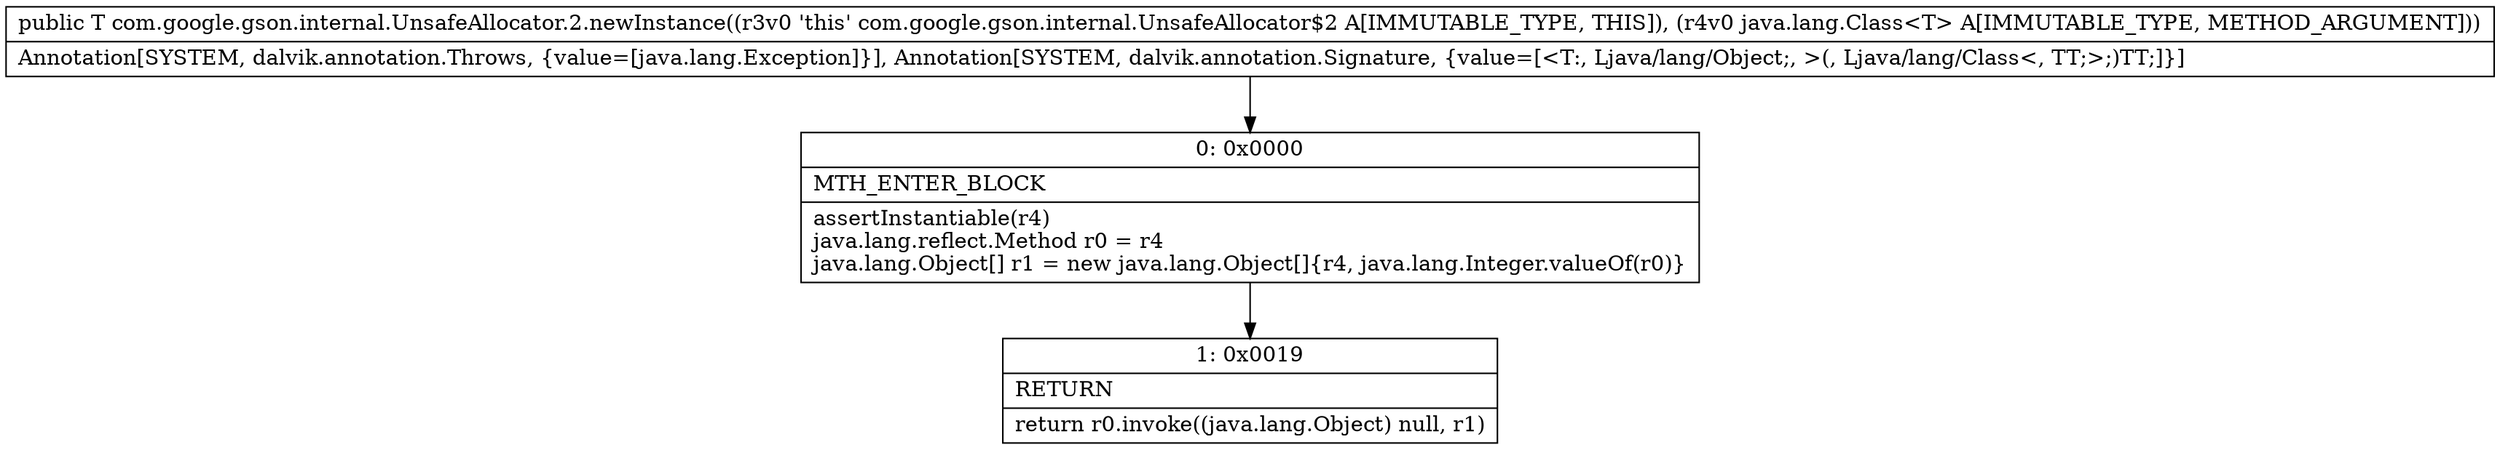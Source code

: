 digraph "CFG forcom.google.gson.internal.UnsafeAllocator.2.newInstance(Ljava\/lang\/Class;)Ljava\/lang\/Object;" {
Node_0 [shape=record,label="{0\:\ 0x0000|MTH_ENTER_BLOCK\l|assertInstantiable(r4)\ljava.lang.reflect.Method r0 = r4\ljava.lang.Object[] r1 = new java.lang.Object[]\{r4, java.lang.Integer.valueOf(r0)\}\l}"];
Node_1 [shape=record,label="{1\:\ 0x0019|RETURN\l|return r0.invoke((java.lang.Object) null, r1)\l}"];
MethodNode[shape=record,label="{public T com.google.gson.internal.UnsafeAllocator.2.newInstance((r3v0 'this' com.google.gson.internal.UnsafeAllocator$2 A[IMMUTABLE_TYPE, THIS]), (r4v0 java.lang.Class\<T\> A[IMMUTABLE_TYPE, METHOD_ARGUMENT]))  | Annotation[SYSTEM, dalvik.annotation.Throws, \{value=[java.lang.Exception]\}], Annotation[SYSTEM, dalvik.annotation.Signature, \{value=[\<T:, Ljava\/lang\/Object;, \>(, Ljava\/lang\/Class\<, TT;\>;)TT;]\}]\l}"];
MethodNode -> Node_0;
Node_0 -> Node_1;
}

